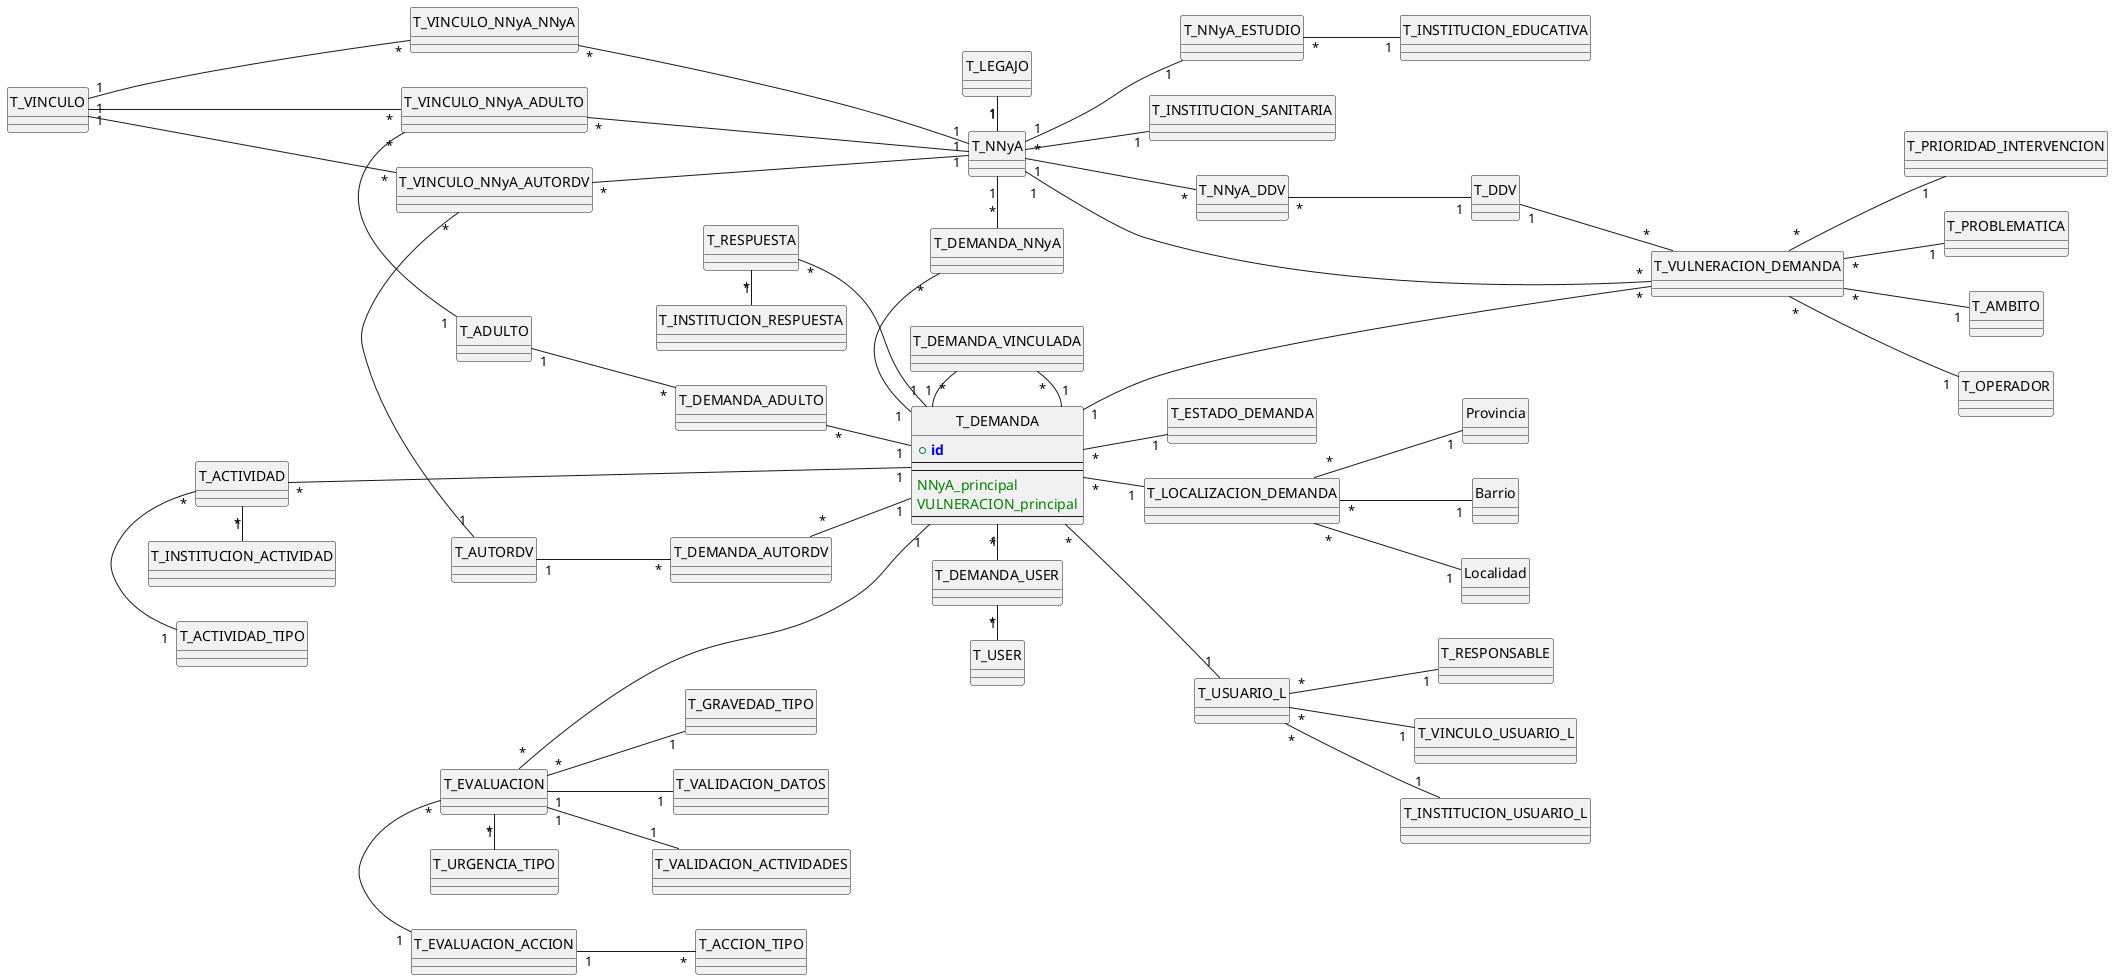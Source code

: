 "@startuml just_entities_relationship"

' !define ENTITY
!define PRIMARY_KEY(x) <b><color:blue>x</color></b>
!define FOREIGN_KEY(x) <color:green>x</color>

hide circle
left to right direction

' ---> T_DEMANDA parent relationship
entity T_DEMANDA {
    + PRIMARY_KEY(id)
    --
    --
    FOREIGN_KEY(NNyA_principal)
    FOREIGN_KEY(VULNERACION_principal)
    --
}
T_DEMANDA_USER "*" - "1" T_USER
T_DEMANDA "1" - "*" T_DEMANDA_USER
T_DEMANDA "*" -- "1" T_ESTADO_DEMANDA

T_DEMANDA "*" -- "1" T_LOCALIZACION_DEMANDA
T_LOCALIZACION_DEMANDA "*" -- "1" Barrio
T_LOCALIZACION_DEMANDA "*" -- "1" Localidad
T_LOCALIZACION_DEMANDA "*" -- "1" Provincia

T_DEMANDA_NNyA "*" - "1" T_DEMANDA
T_NNyA "1" - "*" T_DEMANDA_NNyA
T_NNyA "1" -- "*" T_NNyA_DDV
T_NNyA_DDV "*" -- "1" T_DDV
T_NNyA "1" -- "1" T_NNyA_ESTUDIO
T_NNyA_ESTUDIO "*" -- "1" T_INSTITUCION_EDUCATIVA
T_NNyA "*" -- "1" T_INSTITUCION_SANITARIA
T_VINCULO_NNyA_ADULTO "*" --- "1" T_NNyA
T_VINCULO_NNyA_AUTORDV "*" --- "1" T_NNyA
T_VINCULO_NNyA_NNyA "*" --- "1" T_NNyA
T_VINCULO "1" --- "*" T_VINCULO_NNyA_NNyA

T_DEMANDA_ADULTO "*" -- "1" T_DEMANDA
T_ADULTO "1" -- "*" T_DEMANDA_ADULTO
T_VINCULO_NNyA_ADULTO "*" - "1" T_ADULTO
T_VINCULO "1" --- "*" T_VINCULO_NNyA_ADULTO

T_DEMANDA_AUTORDV "*" -- "1" T_DEMANDA
T_AUTORDV "1" -- "*" T_DEMANDA_AUTORDV
T_VINCULO_NNyA_AUTORDV "*" - "1" T_AUTORDV
T_VINCULO "1" --- "*" T_VINCULO_NNyA_AUTORDV

T_DEMANDA "*" -- "1" T_USUARIO_L
T_USUARIO_L "*" -- "1" T_VINCULO_USUARIO_L
T_USUARIO_L "*" -- "1" T_INSTITUCION_USUARIO_L
T_USUARIO_L "*" -- "1" T_RESPONSABLE

T_DEMANDA "1" --- "*" T_VULNERACION_DEMANDA
T_DDV "1" -- "*" T_VULNERACION_DEMANDA
' T_VULNERACION_DEMANDA_DDV "*" -- "1" T_VULNERACION_DEMANDA
' T_VULNERACION_DEMANDA_DDV "*" -- "1" T_DDV
T_VULNERACION_DEMANDA "*" -- "1" T_PRIORIDAD_INTERVENCION
T_VULNERACION_DEMANDA "*" -- "1" T_PROBLEMATICA
T_VULNERACION_DEMANDA "*" -- "1" T_AMBITO
T_VULNERACION_DEMANDA "*" -- "1" T_OPERADOR
T_NNyA "1" -- "*" T_VULNERACION_DEMANDA
' T_DEMANDA parent relationship  <---

' ---> T_DEMANDA Child Relationship (Actividad + Evaluacion + Respuesta)
T_ACTIVIDAD "*" ---- "1" T_DEMANDA
T_ACTIVIDAD "*" - "1" T_ACTIVIDAD_TIPO
T_ACTIVIDAD "*" - "1" T_INSTITUCION_ACTIVIDAD

T_RESPUESTA "*" -- "1" T_DEMANDA
T_RESPUESTA "*" - "1" T_INSTITUCION_RESPUESTA

T_DEMANDA_VINCULADA "*" - "1" T_DEMANDA
T_DEMANDA_VINCULADA "*" - "1" T_DEMANDA
' DemandasVinculadas = Conexiones de la demanda = caso1=fkDemanda, caso2=fkDemanda

T_EVALUACION "*" --- "1" T_DEMANDA
T_EVALUACION "1" -- "1" T_VALIDACION_DATOS
T_EVALUACION "1" -- "1" T_VALIDACION_ACTIVIDADES
T_EVALUACION "*" -- "1" T_GRAVEDAD_TIPO
T_EVALUACION "*" - "1" T_URGENCIA_TIPO

T_EVALUACION "*" - "1" T_EVALUACION_ACCION
T_EVALUACION_ACCION "1" --"*" T_ACCION_TIPO

' caratula = identificar legajo o expediente
' NNyA Relationship
T_LEGAJO "1" - "1" T_NNyA
' la caratula identifica el NNyA al que se le genera la demanda
' el legajo deberia estar relacionado con la caratula


@enduml
